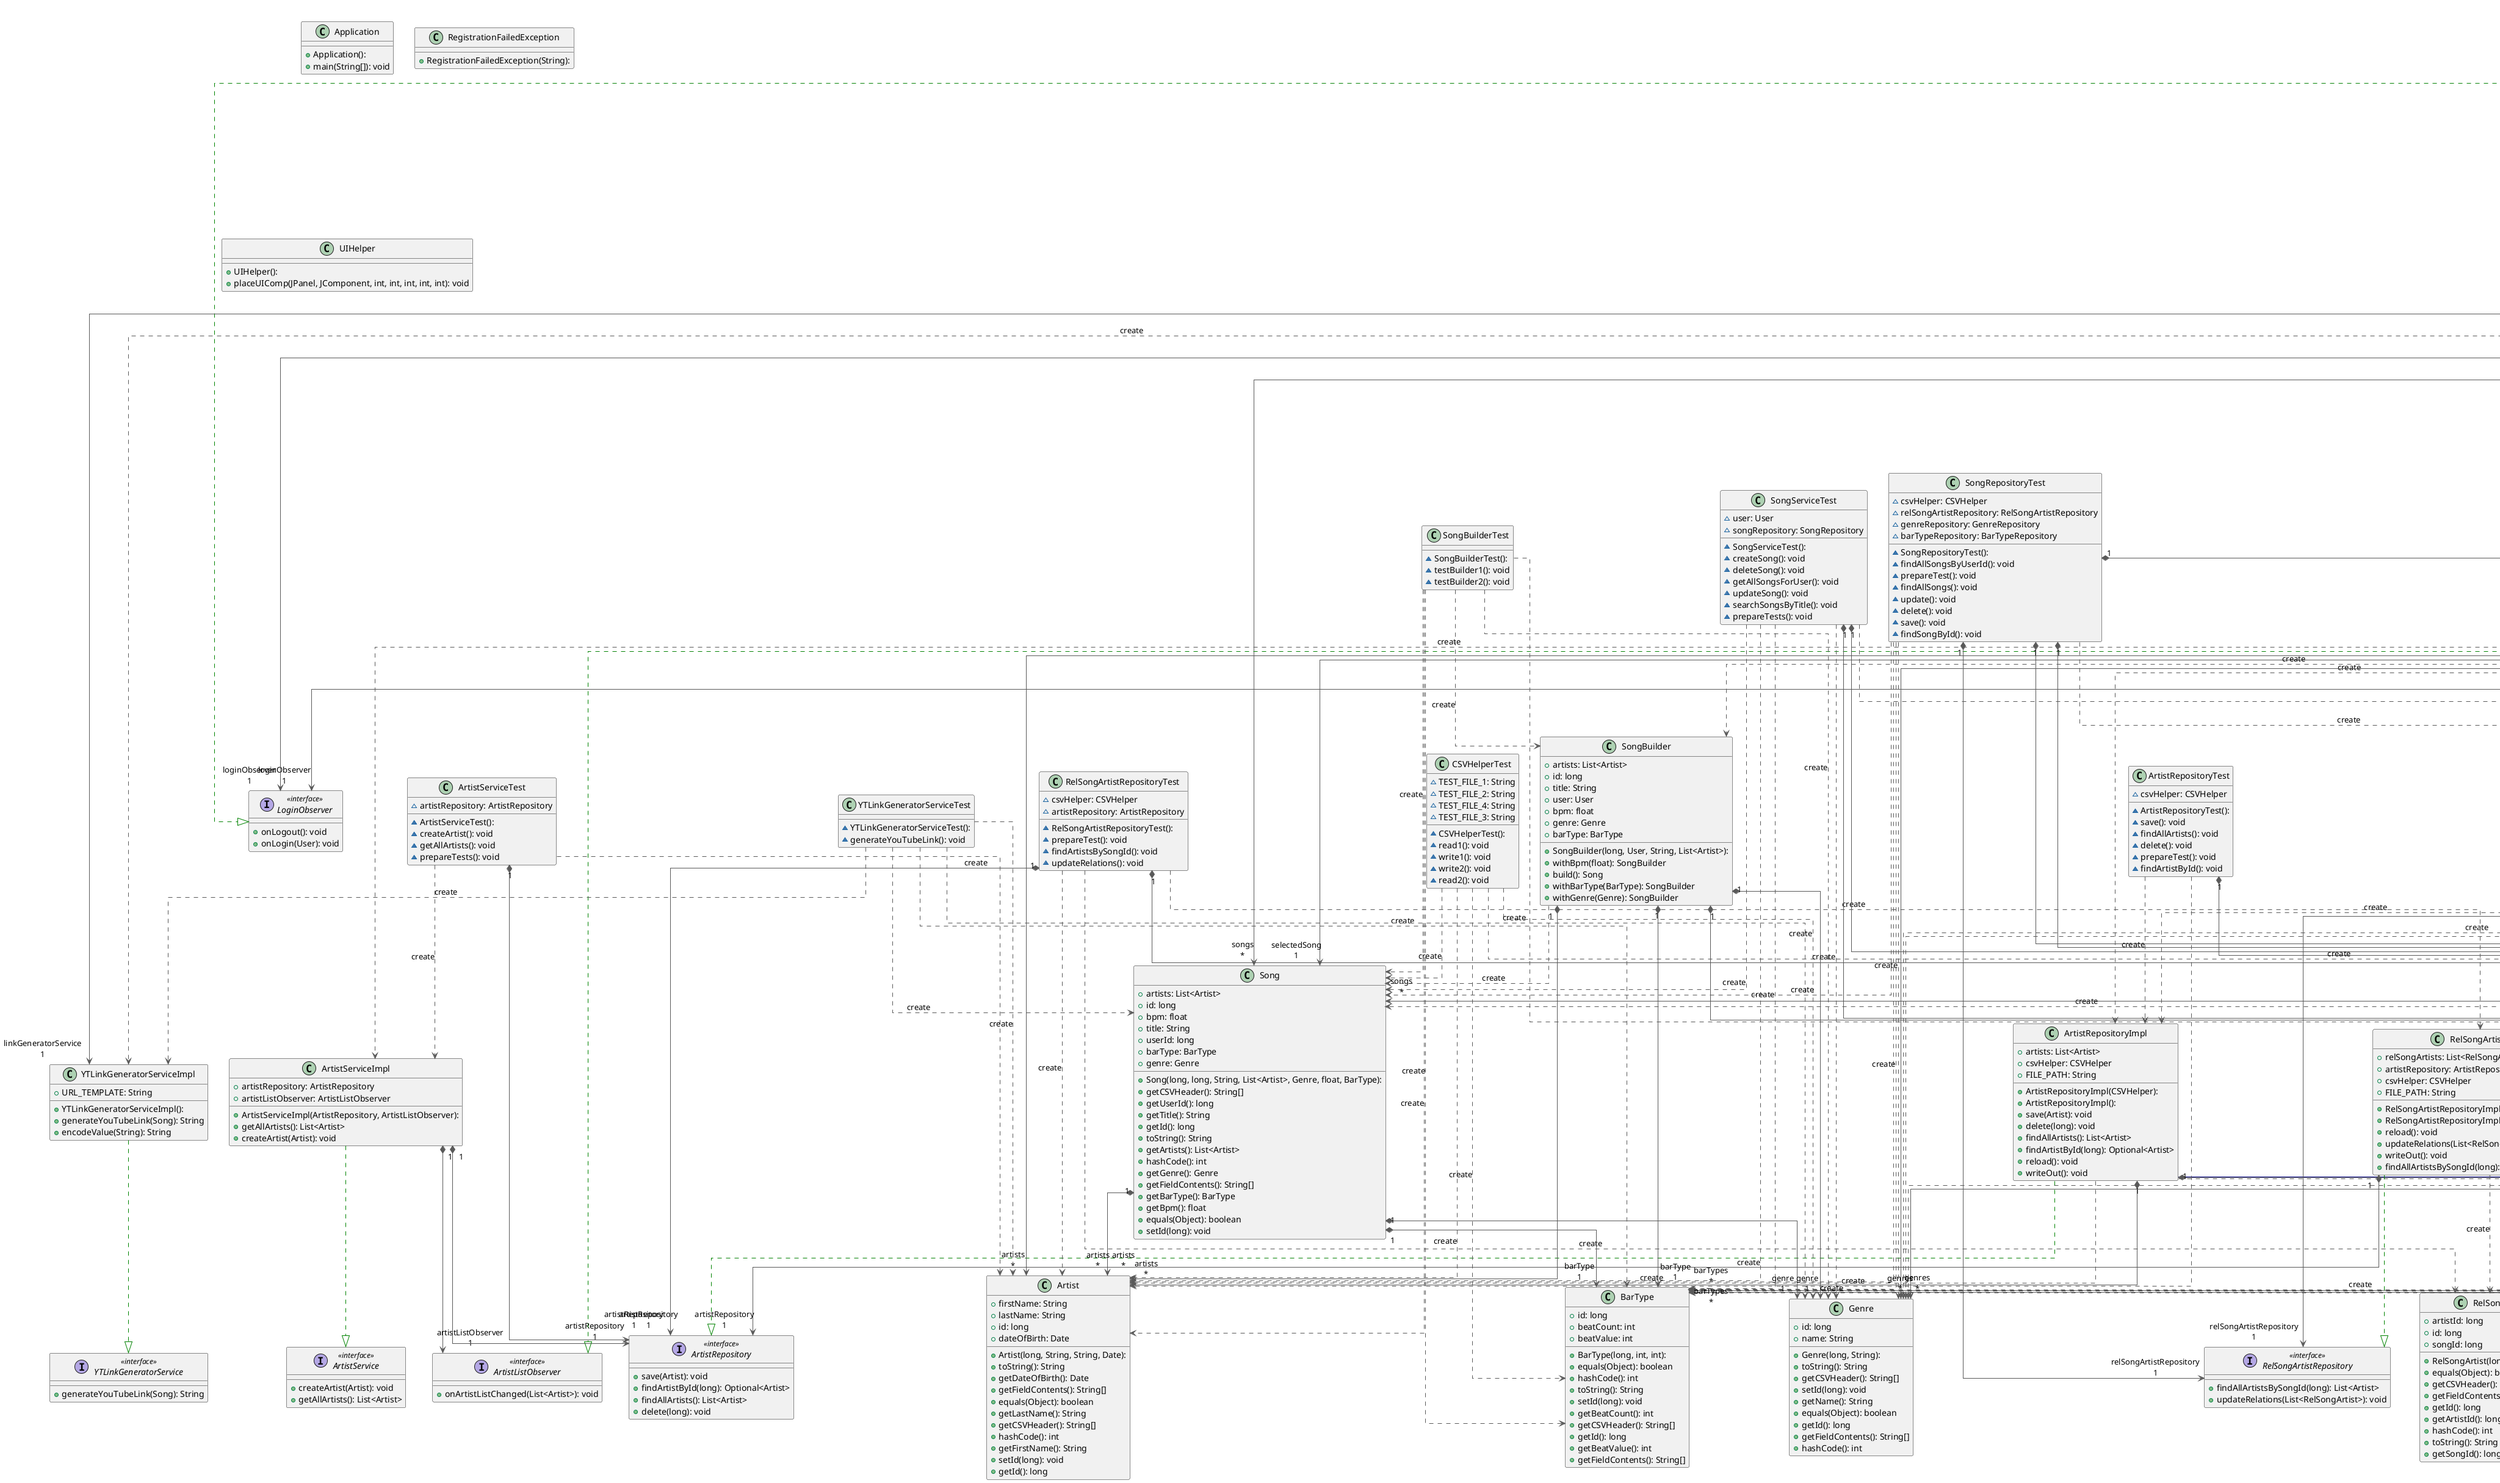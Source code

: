 @startuml

top to bottom direction
skinparam linetype ortho

class AbstractRepository {
  + AbstractRepository(): 
  + AUTO_INC: long
  + writeOut(): void
  + reload(): void
}
class Application {
  + Application(): 
  + main(String[]): void
}
class Artist {
  + Artist(long, String, String, Date): 
  + firstName: String
  + lastName: String
  + id: long
  + dateOfBirth: Date
  + toString(): String
  + getDateOfBirth(): Date
  + getFieldContents(): String[]
  + equals(Object): boolean
  + getLastName(): String
  + getCSVHeader(): String[]
  + hashCode(): int
  + getFirstName(): String
  + setId(long): void
  + getId(): long
}
interface ArtistListObserver << interface >> {
  + onArtistListChanged(List<Artist>): void
}
interface ArtistRepository << interface >> {
  + save(Artist): void
  + findArtistById(long): Optional<Artist>
  + findAllArtists(): List<Artist>
  + delete(long): void
}
class ArtistRepositoryImpl {
  + ArtistRepositoryImpl(CSVHelper): 
  + ArtistRepositoryImpl(): 
  + artists: List<Artist>
  + csvHelper: CSVHelper
  + FILE_PATH: String
  + save(Artist): void
  + delete(long): void
  + findAllArtists(): List<Artist>
  + findArtistById(long): Optional<Artist>
  + reload(): void
  + writeOut(): void
}
class ArtistRepositoryTest {
  ~ ArtistRepositoryTest(): 
  ~ csvHelper: CSVHelper
  ~ save(): void
  ~ findAllArtists(): void
  ~ delete(): void
  ~ prepareTest(): void
  ~ findArtistById(): void
}
interface ArtistService << interface >> {
  + createArtist(Artist): void
  + getAllArtists(): List<Artist>
}
class ArtistServiceImpl {
  + ArtistServiceImpl(ArtistRepository, ArtistListObserver): 
  + artistRepository: ArtistRepository
  + artistListObserver: ArtistListObserver
  + getAllArtists(): List<Artist>
  + createArtist(Artist): void
}
class ArtistServiceTest {
  ~ ArtistServiceTest(): 
  ~ artistRepository: ArtistRepository
  ~ createArtist(): void
  ~ getAllArtists(): void
  ~ prepareTests(): void
}
class BarType {
  + BarType(long, int, int): 
  + id: long
  + beatCount: int
  + beatValue: int
  + equals(Object): boolean
  + hashCode(): int
  + toString(): String
  + setId(long): void
  + getBeatCount(): int
  + getCSVHeader(): String[]
  + getId(): long
  + getBeatValue(): int
  + getFieldContents(): String[]
}
interface BarTypeListObserver << interface >> {
  + onBarTypeListChanged(List<BarType>): void
}
interface BarTypeRepository << interface >> {
  + findBarTypeById(long): Optional<BarType>
  + delete(long): void
  + findAllBarTypes(): List<BarType>
  + save(BarType): void
}
class BarTypeRepositoryImpl {
  + BarTypeRepositoryImpl(CSVHelper): 
  + BarTypeRepositoryImpl(): 
  + FILE_PATH: String
  + csvHelper: CSVHelper
  + barTypes: List<BarType>
  + findBarTypeById(long): Optional<BarType>
  + save(BarType): void
  + writeOut(): void
  + delete(long): void
  + findAllBarTypes(): List<BarType>
  + reload(): void
}
class BarTypeRepositoryTest {
  ~ BarTypeRepositoryTest(): 
  ~ csvHelper: CSVHelper
  ~ delete(): void
  ~ save(): void
  ~ prepareTest(): void
  ~ findBarTypeById(): void
  ~ findAllBarTypes(): void
}
interface BarTypeService << interface >> {
  + getAllBarTypes(): List<BarType>
  + createBarType(BarType): void
}
class BarTypeServiceImpl {
  + BarTypeServiceImpl(BarTypeRepository, BarTypeListObserver): 
  + barTypeRepository: BarTypeRepository
  + barTypeListObserver: BarTypeListObserver
  + createBarType(BarType): void
  + getAllBarTypes(): List<BarType>
}
class BarTypeServiceTest {
  ~ BarTypeServiceTest(): 
  ~ barTypeRepository: BarTypeRepository
  ~ prepareTests(): void
  ~ getAllBarTypes(): void
  ~ createBarType(): void
}
class CSVHelper {
  + CSVHelper(String, String): 
  + delimiter: String
  + filePath: Path
  + read(): Optional<List<String[]>>
  + write(String[], List<String[]>): void
}
class CSVHelperTest {
  ~ CSVHelperTest(): 
  ~ TEST_FILE_1: String
  ~ TEST_FILE_2: String
  ~ TEST_FILE_4: String
  ~ TEST_FILE_3: String
  ~ read1(): void
  ~ write1(): void
  ~ write2(): void
  ~ read2(): void
}
class Genre {
  + Genre(long, String): 
  + id: long
  + name: String
  + toString(): String
  + getCSVHeader(): String[]
  + setId(long): void
  + getName(): String
  + equals(Object): boolean
  + getId(): long
  + getFieldContents(): String[]
  + hashCode(): int
}
interface GenreListObserver << interface >> {
  + onGenreListChanged(List<Genre>): void
}
interface GenreRepository << interface >> {
  + findAllGenres(): List<Genre>
  + delete(long): void
  + findGenreById(long): Optional<Genre>
  + save(Genre): void
}
class GenreRepositoryImpl {
  + GenreRepositoryImpl(CSVHelper): 
  + GenreRepositoryImpl(): 
  + FILE_PATH: String
  + csvHelper: CSVHelper
  + genres: List<Genre>
  + findAllGenres(): List<Genre>
  + writeOut(): void
  + reload(): void
  + save(Genre): void
  + delete(long): void
  + findGenreById(long): Optional<Genre>
}
class GenreRepositoryTest {
  ~ GenreRepositoryTest(): 
  ~ csvHelper: CSVHelper
  ~ prepareTest(): void
  ~ findGenreById(): void
  ~ findAllGenres(): void
  ~ delete(): void
  ~ save(): void
}
interface GenreService << interface >> {
  + createGenre(Genre): void
  + getAllGenres(): List<Genre>
}
class GenreServiceImpl {
  + GenreServiceImpl(GenreRepository, GenreListObserver): 
  + genreListObserver: GenreListObserver
  + genreRepository: GenreRepository
  + createGenre(Genre): void
  + getAllGenres(): List<Genre>
}
class GenreServiceTest {
  ~ GenreServiceTest(): 
  ~ genreRepository: GenreRepository
  ~ prepareTests(): void
  ~ getAllGenres(): void
  ~ createGenre(): void
}
interface LoginObserver << interface >> {
  + onLogout(): void
  + onLogin(User): void
}
class LoginUI {
  + LoginUI(LoginObserver): 
  + textFieldUsername: JTextField
  + textFieldPassword: JPasswordField
  + errorLabel: JLabel
  + userService: UserServiceImpl
  + loginObserver: LoginObserver
  + setupUI(): void
  + register(): void
  + attemptToLogin(): void
}
class MusicManager {
  + MusicManager(): 
  + onLogin(User): void
  + showLoginFrame(): void
  + onLogout(): void
  + showMainFrame(User): void
}
class MusicManagerUI {
  + MusicManagerUI(LoginObserver, User): 
  + buttonDelete: JButton
  + songs: List<Song>
  + buttonEdit: JButton
  + selectedSong: Optional<Song>
  + buttonPlay: JButton
  + songService: SongServiceImpl
  + loginObserver: LoginObserver
  + user: User
  + songTable: JTable
  + linkGeneratorService: YTLinkGeneratorServiceImpl
  + unknownString: String
  + setupSongTable(JPanel): void
  + editSong(): void
  + setupUI(): void
  + playSong(): void
  + setupButtons(JPanel): void
  + onSongListChanged(List<Song>): void
  + triggerLogout(): void
  + deleteSong(): void
  + newSong(): void
}
class NewEditSongDialog {
  + NewEditSongDialog(SongServiceImpl, User, Song): 
  + songArtists: JList<Artist>
  + selectedSong: Song
  + barTypes: List<BarType>
  + songGenre: JComboBox<Genre>
  + songTitle: JTextField
  + songService: SongServiceImpl
  + genres: List<Genre>
  + songBpm: JTextField
  + artists: List<Artist>
  + songBarType: JComboBox<BarType>
  + user: User
  + onBarTypeListChanged(List<BarType>): void
  + setupUI(): void
  + createOrUpdateSong(): void
  + fillUI(Song): void
  + onArtistListChanged(List<Artist>): void
  + onGenreListChanged(List<Genre>): void
}
class RegistrationFailedException {
  + RegistrationFailedException(String): 
}
class RelSongArtist {
  + RelSongArtist(long, long, long): 
  + artistId: long
  + id: long
  + songId: long
  + equals(Object): boolean
  + getCSVHeader(): String[]
  + getFieldContents(): String[]
  + getId(): long
  + getArtistId(): long
  + hashCode(): int
  + toString(): String
  + getSongId(): long
}
interface RelSongArtistRepository << interface >> {
  + findAllArtistsBySongId(long): List<Artist>
  + updateRelations(List<RelSongArtist>): void
}
class RelSongArtistRepositoryImpl {
  + RelSongArtistRepositoryImpl(ArtistRepository, CSVHelper): 
  + RelSongArtistRepositoryImpl(ArtistRepository): 
  + relSongArtists: List<RelSongArtist>
  + artistRepository: ArtistRepository
  + csvHelper: CSVHelper
  + FILE_PATH: String
  + reload(): void
  + updateRelations(List<RelSongArtist>): void
  + writeOut(): void
  + findAllArtistsBySongId(long): List<Artist>
}
class RelSongArtistRepositoryTest {
  ~ RelSongArtistRepositoryTest(): 
  ~ csvHelper: CSVHelper
  ~ artistRepository: ArtistRepository
  ~ prepareTest(): void
  ~ findArtistsBySongId(): void
  ~ updateRelations(): void
}
class Song {
  + Song(long, long, String, List<Artist>, Genre, float, BarType): 
  + artists: List<Artist>
  + id: long
  + bpm: float
  + title: String
  + userId: long
  + barType: BarType
  + genre: Genre
  + getCSVHeader(): String[]
  + getUserId(): long
  + getTitle(): String
  + getId(): long
  + toString(): String
  + getArtists(): List<Artist>
  + hashCode(): int
  + getGenre(): Genre
  + getFieldContents(): String[]
  + getBarType(): BarType
  + getBpm(): float
  + equals(Object): boolean
  + setId(long): void
}
class SongBuilder {
  + SongBuilder(long, User, String, List<Artist>): 
  + artists: List<Artist>
  + id: long
  + title: String
  + user: User
  + bpm: float
  + genre: Genre
  + barType: BarType
  + withBpm(float): SongBuilder
  + build(): Song
  + withBarType(BarType): SongBuilder
  + withGenre(Genre): SongBuilder
}
class SongBuilderTest {
  ~ SongBuilderTest(): 
  ~ testBuilder1(): void
  ~ testBuilder2(): void
}
interface SongListObserver << interface >> {
  + onSongListChanged(List<Song>): void
}
interface SongRepository << interface >> {
  + findSongById(long): Optional<Song>
  + findAllSongsByUserId(long): List<Song>
  + delete(long): void
  + findAllSongs(): List<Song>
  + save(Song): void
  + update(Song): void
}
class SongRepositoryImpl {
  + SongRepositoryImpl(CSVHelper, GenreRepository, BarTypeRepository, RelSongArtistRepository): 
  + SongRepositoryImpl(): 
  + FILE_PATH: String
  + relSongArtistRepository: RelSongArtistRepository
  + csvHelper: CSVHelper
  + barTypeRepository: BarTypeRepository
  + songs: List<Song>
  + genreRepository: GenreRepository
  + findSongById(long): Optional<Song>
  + save(Song): void
  + reload(): void
  + findAllSongs(): List<Song>
  + findAllSongsByUserId(long): List<Song>
  + update(Song): void
  + delete(long): void
  + writeOut(): void
}
class SongRepositoryTest {
  ~ SongRepositoryTest(): 
  ~ csvHelper: CSVHelper
  ~ relSongArtistRepository: RelSongArtistRepository
  ~ genreRepository: GenreRepository
  ~ barTypeRepository: BarTypeRepository
  ~ findAllSongsByUserId(): void
  ~ prepareTest(): void
  ~ findAllSongs(): void
  ~ update(): void
  ~ delete(): void
  ~ save(): void
  ~ findSongById(): void
}
interface SongService << interface >> {
  + searchSongsByTitle(String): List<Song>
  + create(Song): void
  + getAllSongsForUser(): List<Song>
  + update(Song): void
  + delete(Song): void
}
class SongServiceImpl {
  + SongServiceImpl(User, SongRepository, SongListObserver): 
  + songListObserver: SongListObserver
  + songRepository: SongRepository
  + user: User
  + getAllSongsForUser(): List<Song>
  + searchSongsByTitle(String): List<Song>
  + create(Song): void
  + delete(Song): void
  + update(Song): void
}
class SongServiceTest {
  ~ SongServiceTest(): 
  ~ user: User
  ~ songRepository: SongRepository
  ~ createSong(): void
  ~ deleteSong(): void
  ~ getAllSongsForUser(): void
  ~ updateSong(): void
  ~ searchSongsByTitle(): void
  ~ prepareTests(): void
}
class TransitiveDataException {
  + TransitiveDataException(String): 
}
class UIHelper {
  + UIHelper(): 
  + placeUIComp(JPanel, JComponent, int, int, int, int, int): void
}
class User {
  + User(long, String, String): 
  + username: String
  + password: String
  + id: long
  + setId(long): void
  + getFieldContents(): String[]
  + hashCode(): int
  + getPassword(): String
  + equals(Object): boolean
  + getId(): long
  + toString(): String
  + getUsername(): String
  + getCSVHeader(): String[]
}
class UserAlreadyExistsException {
  + UserAlreadyExistsException(String): 
}
class UserNotFoundException {
  + UserNotFoundException(String): 
}
interface UserRepository << interface >> {
  + findUserByUsername(String): Optional<User>
  + findAllUsers(): List<User>
  + save(User): void
}
class UserRepositoryImpl {
  + UserRepositoryImpl(CSVHelper): 
  + UserRepositoryImpl(): 
  + csvHelper: CSVHelper
  + FILE_PATH: String
  + users: List<User>
  + writeOut(): void
  + findUserByUsername(String): Optional<User>
  + findAllUsers(): List<User>
  + reload(): void
  + save(User): void
}
class UserRepositoryTest {
  ~ UserRepositoryTest(): 
  ~ csvHelper: CSVHelper
  ~ findAllUsers(): void
  ~ findUserById(): void
  ~ prepareTest(): void
  ~ save(): void
}
interface UserService << interface >> {
  + login(String, String): User
  + register(String, String): User
}
class UserServiceImpl {
  + UserServiceImpl(UserRepository): 
  + userRepository: UserRepository
  + register(String, String): User
  + login(String, String): User
}
class UserServiceTest {
  ~ UserServiceTest(): 
  ~ userRepository: UserRepository
  ~ loginUnknownUsername(): void
  ~ registerUserAlreadyExists(): void
  ~ loginSuccess(): void
  ~ prepareTests(): void
  ~ registerSuccess(): void
  ~ loginWrongPassword(): void
}
class WrongPasswordException {
  + WrongPasswordException(String): 
}
interface YTLinkGeneratorService << interface >> {
  + generateYouTubeLink(Song): String
}
class YTLinkGeneratorServiceImpl {
  + YTLinkGeneratorServiceImpl(): 
  + URL_TEMPLATE: String
  + generateYouTubeLink(Song): String
  + encodeValue(String): String
}
class YTLinkGeneratorServiceTest {
  ~ YTLinkGeneratorServiceTest(): 
  ~ generateYouTubeLink(): void
}

ArtistRepositoryImpl         -[#000082,plain]-^  AbstractRepository          
ArtistRepositoryImpl        "1" *-[#595959,plain]-> "artists\n*" Artist                      
ArtistRepositoryImpl         -[#595959,dashed]->  Artist                      : "«create»"
ArtistRepositoryImpl         -[#008200,dashed]-^  ArtistRepository            
ArtistRepositoryImpl         -[#595959,dashed]->  CSVHelper                   : "«create»"
ArtistRepositoryImpl        "1" *-[#595959,plain]-> "csvHelper\n1" CSVHelper                   
ArtistRepositoryTest         -[#595959,dashed]->  Artist                      : "«create»"
ArtistRepositoryTest         -[#595959,dashed]->  ArtistRepositoryImpl        : "«create»"
ArtistRepositoryTest        "1" *-[#595959,plain]-> "csvHelper\n1" CSVHelper                   
ArtistServiceImpl           "1" *-[#595959,plain]-> "artistListObserver\n1" ArtistListObserver          
ArtistServiceImpl           "1" *-[#595959,plain]-> "artistRepository\n1" ArtistRepository            
ArtistServiceImpl            -[#008200,dashed]-^  ArtistService               
ArtistServiceTest            -[#595959,dashed]->  Artist                      : "«create»"
ArtistServiceTest           "1" *-[#595959,plain]-> "artistRepository\n1" ArtistRepository            
ArtistServiceTest            -[#595959,dashed]->  ArtistServiceImpl           : "«create»"
BarTypeRepositoryImpl        -[#000082,plain]-^  AbstractRepository          
BarTypeRepositoryImpl       "1" *-[#595959,plain]-> "barTypes\n*" BarType                     
BarTypeRepositoryImpl        -[#595959,dashed]->  BarType                     : "«create»"
BarTypeRepositoryImpl        -[#008200,dashed]-^  BarTypeRepository           
BarTypeRepositoryImpl        -[#595959,dashed]->  CSVHelper                   : "«create»"
BarTypeRepositoryImpl       "1" *-[#595959,plain]-> "csvHelper\n1" CSVHelper                   
BarTypeRepositoryTest        -[#595959,dashed]->  BarType                     : "«create»"
BarTypeRepositoryTest        -[#595959,dashed]->  BarTypeRepositoryImpl       : "«create»"
BarTypeRepositoryTest       "1" *-[#595959,plain]-> "csvHelper\n1" CSVHelper                   
BarTypeServiceImpl          "1" *-[#595959,plain]-> "barTypeListObserver\n1" BarTypeListObserver         
BarTypeServiceImpl          "1" *-[#595959,plain]-> "barTypeRepository\n1" BarTypeRepository           
BarTypeServiceImpl           -[#008200,dashed]-^  BarTypeService              
BarTypeServiceTest           -[#595959,dashed]->  BarType                     : "«create»"
BarTypeServiceTest          "1" *-[#595959,plain]-> "barTypeRepository\n1" BarTypeRepository           
BarTypeServiceTest           -[#595959,dashed]->  BarTypeServiceImpl          : "«create»"
CSVHelperTest                -[#595959,dashed]->  Artist                      : "«create»"
CSVHelperTest                -[#595959,dashed]->  BarType                     : "«create»"
CSVHelperTest                -[#595959,dashed]->  CSVHelper                   : "«create»"
CSVHelperTest                -[#595959,dashed]->  Genre                       : "«create»"
CSVHelperTest                -[#595959,dashed]->  Song                        : "«create»"
GenreRepositoryImpl          -[#000082,plain]-^  AbstractRepository          
GenreRepositoryImpl          -[#595959,dashed]->  CSVHelper                   : "«create»"
GenreRepositoryImpl         "1" *-[#595959,plain]-> "csvHelper\n1" CSVHelper                   
GenreRepositoryImpl          -[#595959,dashed]->  Genre                       : "«create»"
GenreRepositoryImpl         "1" *-[#595959,plain]-> "genres\n*" Genre                       
GenreRepositoryImpl          -[#008200,dashed]-^  GenreRepository             
GenreRepositoryTest         "1" *-[#595959,plain]-> "csvHelper\n1" CSVHelper                   
GenreRepositoryTest          -[#595959,dashed]->  Genre                       : "«create»"
GenreRepositoryTest          -[#595959,dashed]->  GenreRepositoryImpl         : "«create»"
GenreServiceImpl            "1" *-[#595959,plain]-> "genreListObserver\n1" GenreListObserver           
GenreServiceImpl            "1" *-[#595959,plain]-> "genreRepository\n1" GenreRepository             
GenreServiceImpl             -[#008200,dashed]-^  GenreService                
GenreServiceTest             -[#595959,dashed]->  Genre                       : "«create»"
GenreServiceTest            "1" *-[#595959,plain]-> "genreRepository\n1" GenreRepository             
GenreServiceTest             -[#595959,dashed]->  GenreServiceImpl            : "«create»"
LoginUI                     "1" *-[#595959,plain]-> "loginObserver\n1" LoginObserver               
LoginUI                      -[#595959,dashed]->  UserRepositoryImpl          : "«create»"
LoginUI                     "1" *-[#595959,plain]-> "userService\n1" UserServiceImpl             
LoginUI                      -[#595959,dashed]->  UserServiceImpl             : "«create»"
MusicManager                 -[#008200,dashed]-^  LoginObserver               
MusicManager                 -[#595959,dashed]->  LoginUI                     : "«create»"
MusicManager                 -[#595959,dashed]->  MusicManagerUI              : "«create»"
MusicManagerUI              "1" *-[#595959,plain]-> "loginObserver\n1" LoginObserver               
MusicManagerUI               -[#595959,dashed]->  NewEditSongDialog           : "«create»"
MusicManagerUI              "1" *-[#595959,plain]-> "songs\n*" Song                        
MusicManagerUI               -[#008200,dashed]-^  SongListObserver            
MusicManagerUI               -[#595959,dashed]->  SongRepositoryImpl          : "«create»"
MusicManagerUI              "1" *-[#595959,plain]-> "songService\n1" SongServiceImpl             
MusicManagerUI               -[#595959,dashed]->  SongServiceImpl             : "«create»"
MusicManagerUI              "1" *-[#595959,plain]-> "user\n1" User                        
MusicManagerUI              "1" *-[#595959,plain]-> "linkGeneratorService\n1" YTLinkGeneratorServiceImpl  
MusicManagerUI               -[#595959,dashed]->  YTLinkGeneratorServiceImpl  : "«create»"
NewEditSongDialog           "1" *-[#595959,plain]-> "artists\n*" Artist                      
NewEditSongDialog            -[#008200,dashed]-^  ArtistListObserver          
NewEditSongDialog            -[#595959,dashed]->  ArtistRepositoryImpl        : "«create»"
NewEditSongDialog            -[#595959,dashed]->  ArtistServiceImpl           : "«create»"
NewEditSongDialog           "1" *-[#595959,plain]-> "barTypes\n*" BarType                     
NewEditSongDialog            -[#008200,dashed]-^  BarTypeListObserver         
NewEditSongDialog            -[#595959,dashed]->  BarTypeRepositoryImpl       : "«create»"
NewEditSongDialog            -[#595959,dashed]->  BarTypeServiceImpl          : "«create»"
NewEditSongDialog           "1" *-[#595959,plain]-> "genres\n*" Genre                       
NewEditSongDialog            -[#008200,dashed]-^  GenreListObserver           
NewEditSongDialog            -[#595959,dashed]->  GenreRepositoryImpl         : "«create»"
NewEditSongDialog            -[#595959,dashed]->  GenreServiceImpl            : "«create»"
NewEditSongDialog           "1" *-[#595959,plain]-> "selectedSong\n1" Song                        
NewEditSongDialog            -[#595959,dashed]->  SongBuilder                 : "«create»"
NewEditSongDialog           "1" *-[#595959,plain]-> "songService\n1" SongServiceImpl             
NewEditSongDialog           "1" *-[#595959,plain]-> "user\n1" User                        
RelSongArtistRepositoryImpl  -[#000082,plain]-^  AbstractRepository          
RelSongArtistRepositoryImpl "1" *-[#595959,plain]-> "artistRepository\n1" ArtistRepository            
RelSongArtistRepositoryImpl "1" *-[#595959,plain]-> "csvHelper\n1" CSVHelper                   
RelSongArtistRepositoryImpl  -[#595959,dashed]->  CSVHelper                   : "«create»"
RelSongArtistRepositoryImpl "1" *-[#595959,plain]-> "relSongArtists\n*" RelSongArtist               
RelSongArtistRepositoryImpl  -[#595959,dashed]->  RelSongArtist               : "«create»"
RelSongArtistRepositoryImpl  -[#008200,dashed]-^  RelSongArtistRepository     
RelSongArtistRepositoryImpl  -[#595959,dashed]->  TransitiveDataException     : "«create»"
RelSongArtistRepositoryTest  -[#595959,dashed]->  Artist                      : "«create»"
RelSongArtistRepositoryTest "1" *-[#595959,plain]-> "artistRepository\n1" ArtistRepository            
RelSongArtistRepositoryTest "1" *-[#595959,plain]-> "csvHelper\n1" CSVHelper                   
RelSongArtistRepositoryTest  -[#595959,dashed]->  RelSongArtist               : "«create»"
RelSongArtistRepositoryTest  -[#595959,dashed]->  RelSongArtistRepositoryImpl : "«create»"
Song                        "1" *-[#595959,plain]-> "artists\n*" Artist                      
Song                        "1" *-[#595959,plain]-> "barType\n1" BarType                     
Song                        "1" *-[#595959,plain]-> "genre\n1" Genre                       
SongBuilder                 "1" *-[#595959,plain]-> "artists\n*" Artist                      
SongBuilder                 "1" *-[#595959,plain]-> "barType\n1" BarType                     
SongBuilder                 "1" *-[#595959,plain]-> "genre\n1" Genre                       
SongBuilder                  -[#595959,dashed]->  Song                        : "«create»"
SongBuilder                 "1" *-[#595959,plain]-> "user\n1" User                        
SongBuilderTest              -[#595959,dashed]->  Artist                      : "«create»"
SongBuilderTest              -[#595959,dashed]->  BarType                     : "«create»"
SongBuilderTest              -[#595959,dashed]->  Genre                       : "«create»"
SongBuilderTest              -[#595959,dashed]->  Song                        : "«create»"
SongBuilderTest              -[#595959,dashed]->  SongBuilder                 : "«create»"
SongBuilderTest              -[#595959,dashed]->  User                        : "«create»"
SongRepositoryImpl           -[#000082,plain]-^  AbstractRepository          
SongRepositoryImpl           -[#595959,dashed]->  ArtistRepositoryImpl        : "«create»"
SongRepositoryImpl          "1" *-[#595959,plain]-> "barTypeRepository\n1" BarTypeRepository           
SongRepositoryImpl           -[#595959,dashed]->  BarTypeRepositoryImpl       : "«create»"
SongRepositoryImpl           -[#595959,dashed]->  CSVHelper                   : "«create»"
SongRepositoryImpl          "1" *-[#595959,plain]-> "csvHelper\n1" CSVHelper                   
SongRepositoryImpl          "1" *-[#595959,plain]-> "genreRepository\n1" GenreRepository             
SongRepositoryImpl           -[#595959,dashed]->  GenreRepositoryImpl         : "«create»"
SongRepositoryImpl           -[#595959,dashed]->  RelSongArtist               : "«create»"
SongRepositoryImpl          "1" *-[#595959,plain]-> "relSongArtistRepository\n1" RelSongArtistRepository     
SongRepositoryImpl           -[#595959,dashed]->  RelSongArtistRepositoryImpl : "«create»"
SongRepositoryImpl           -[#595959,dashed]->  Song                        : "«create»"
SongRepositoryImpl          "1" *-[#595959,plain]-> "songs\n*" Song                        
SongRepositoryImpl           -[#008200,dashed]-^  SongRepository              
SongRepositoryImpl           -[#595959,dashed]->  TransitiveDataException     : "«create»"
SongRepositoryTest           -[#595959,dashed]->  Artist                      : "«create»"
SongRepositoryTest           -[#595959,dashed]->  BarType                     : "«create»"
SongRepositoryTest          "1" *-[#595959,plain]-> "barTypeRepository\n1" BarTypeRepository           
SongRepositoryTest          "1" *-[#595959,plain]-> "csvHelper\n1" CSVHelper                   
SongRepositoryTest           -[#595959,dashed]->  Genre                       : "«create»"
SongRepositoryTest          "1" *-[#595959,plain]-> "genreRepository\n1" GenreRepository             
SongRepositoryTest          "1" *-[#595959,plain]-> "relSongArtistRepository\n1" RelSongArtistRepository     
SongRepositoryTest           -[#595959,dashed]->  Song                        : "«create»"
SongRepositoryTest           -[#595959,dashed]->  SongRepositoryImpl          : "«create»"
SongServiceImpl             "1" *-[#595959,plain]-> "songListObserver\n1" SongListObserver            
SongServiceImpl             "1" *-[#595959,plain]-> "songRepository\n1" SongRepository              
SongServiceImpl              -[#008200,dashed]-^  SongService                 
SongServiceImpl             "1" *-[#595959,plain]-> "user\n1" User                        
SongServiceTest              -[#595959,dashed]->  Artist                      : "«create»"
SongServiceTest              -[#595959,dashed]->  BarType                     : "«create»"
SongServiceTest              -[#595959,dashed]->  Genre                       : "«create»"
SongServiceTest              -[#595959,dashed]->  Song                        : "«create»"
SongServiceTest             "1" *-[#595959,plain]-> "songRepository\n1" SongRepository              
SongServiceTest              -[#595959,dashed]->  SongServiceImpl             : "«create»"
SongServiceTest             "1" *-[#595959,plain]-> "user\n1" User                        
UserRepositoryImpl           -[#000082,plain]-^  AbstractRepository          
UserRepositoryImpl           -[#595959,dashed]->  CSVHelper                   : "«create»"
UserRepositoryImpl          "1" *-[#595959,plain]-> "csvHelper\n1" CSVHelper                   
UserRepositoryImpl          "1" *-[#595959,plain]-> "users\n*" User                        
UserRepositoryImpl           -[#595959,dashed]->  User                        : "«create»"
UserRepositoryImpl           -[#008200,dashed]-^  UserRepository              
UserRepositoryTest          "1" *-[#595959,plain]-> "csvHelper\n1" CSVHelper                   
UserRepositoryTest           -[#595959,dashed]->  User                        : "«create»"
UserRepositoryTest           -[#595959,dashed]->  UserRepositoryImpl          : "«create»"
UserServiceImpl              -[#595959,dashed]->  User                        : "«create»"
UserServiceImpl              -[#595959,dashed]->  UserAlreadyExistsException  : "«create»"
UserServiceImpl              -[#595959,dashed]->  UserNotFoundException       : "«create»"
UserServiceImpl             "1" *-[#595959,plain]-> "userRepository\n1" UserRepository              
UserServiceImpl              -[#008200,dashed]-^  UserService                 
UserServiceImpl              -[#595959,dashed]->  WrongPasswordException      : "«create»"
UserServiceTest              -[#595959,dashed]->  User                        : "«create»"
UserServiceTest             "1" *-[#595959,plain]-> "userRepository\n1" UserRepository              
UserServiceTest              -[#595959,dashed]->  UserServiceImpl             : "«create»"
YTLinkGeneratorServiceImpl   -[#008200,dashed]-^  YTLinkGeneratorService      
YTLinkGeneratorServiceTest   -[#595959,dashed]->  Artist                      : "«create»"
YTLinkGeneratorServiceTest   -[#595959,dashed]->  BarType                     : "«create»"
YTLinkGeneratorServiceTest   -[#595959,dashed]->  Genre                       : "«create»"
YTLinkGeneratorServiceTest   -[#595959,dashed]->  Song                        : "«create»"
YTLinkGeneratorServiceTest   -[#595959,dashed]->  YTLinkGeneratorServiceImpl  : "«create»"
@enduml
